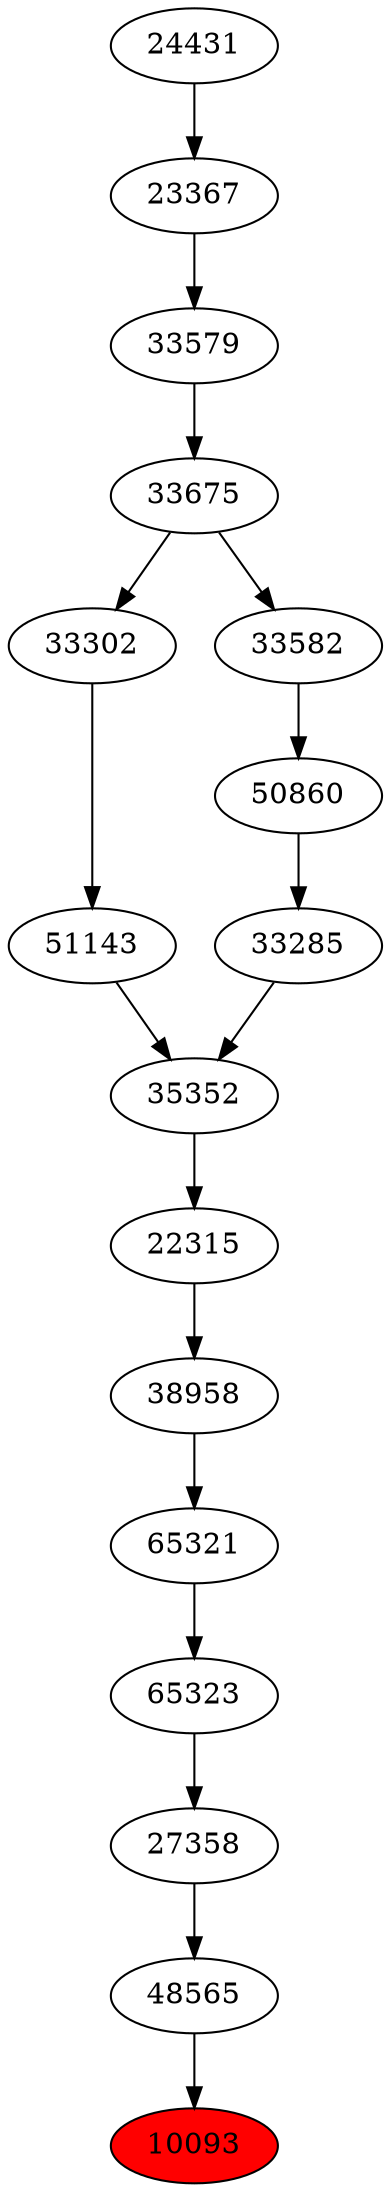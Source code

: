 strict digraph{ 
10093 [label="10093" fillcolor=red style=filled]
48565 -> 10093
48565 [label="48565"]
27358 -> 48565
27358 [label="27358"]
65323 -> 27358
65323 [label="65323"]
65321 -> 65323
65321 [label="65321"]
38958 -> 65321
38958 [label="38958"]
22315 -> 38958
22315 [label="22315"]
35352 -> 22315
35352 [label="35352"]
33285 -> 35352
51143 -> 35352
33285 [label="33285"]
50860 -> 33285
51143 [label="51143"]
33302 -> 51143
50860 [label="50860"]
33582 -> 50860
33302 [label="33302"]
33675 -> 33302
33582 [label="33582"]
33675 -> 33582
33675 [label="33675"]
33579 -> 33675
33579 [label="33579"]
23367 -> 33579
23367 [label="23367"]
24431 -> 23367
24431 [label="24431"]
}